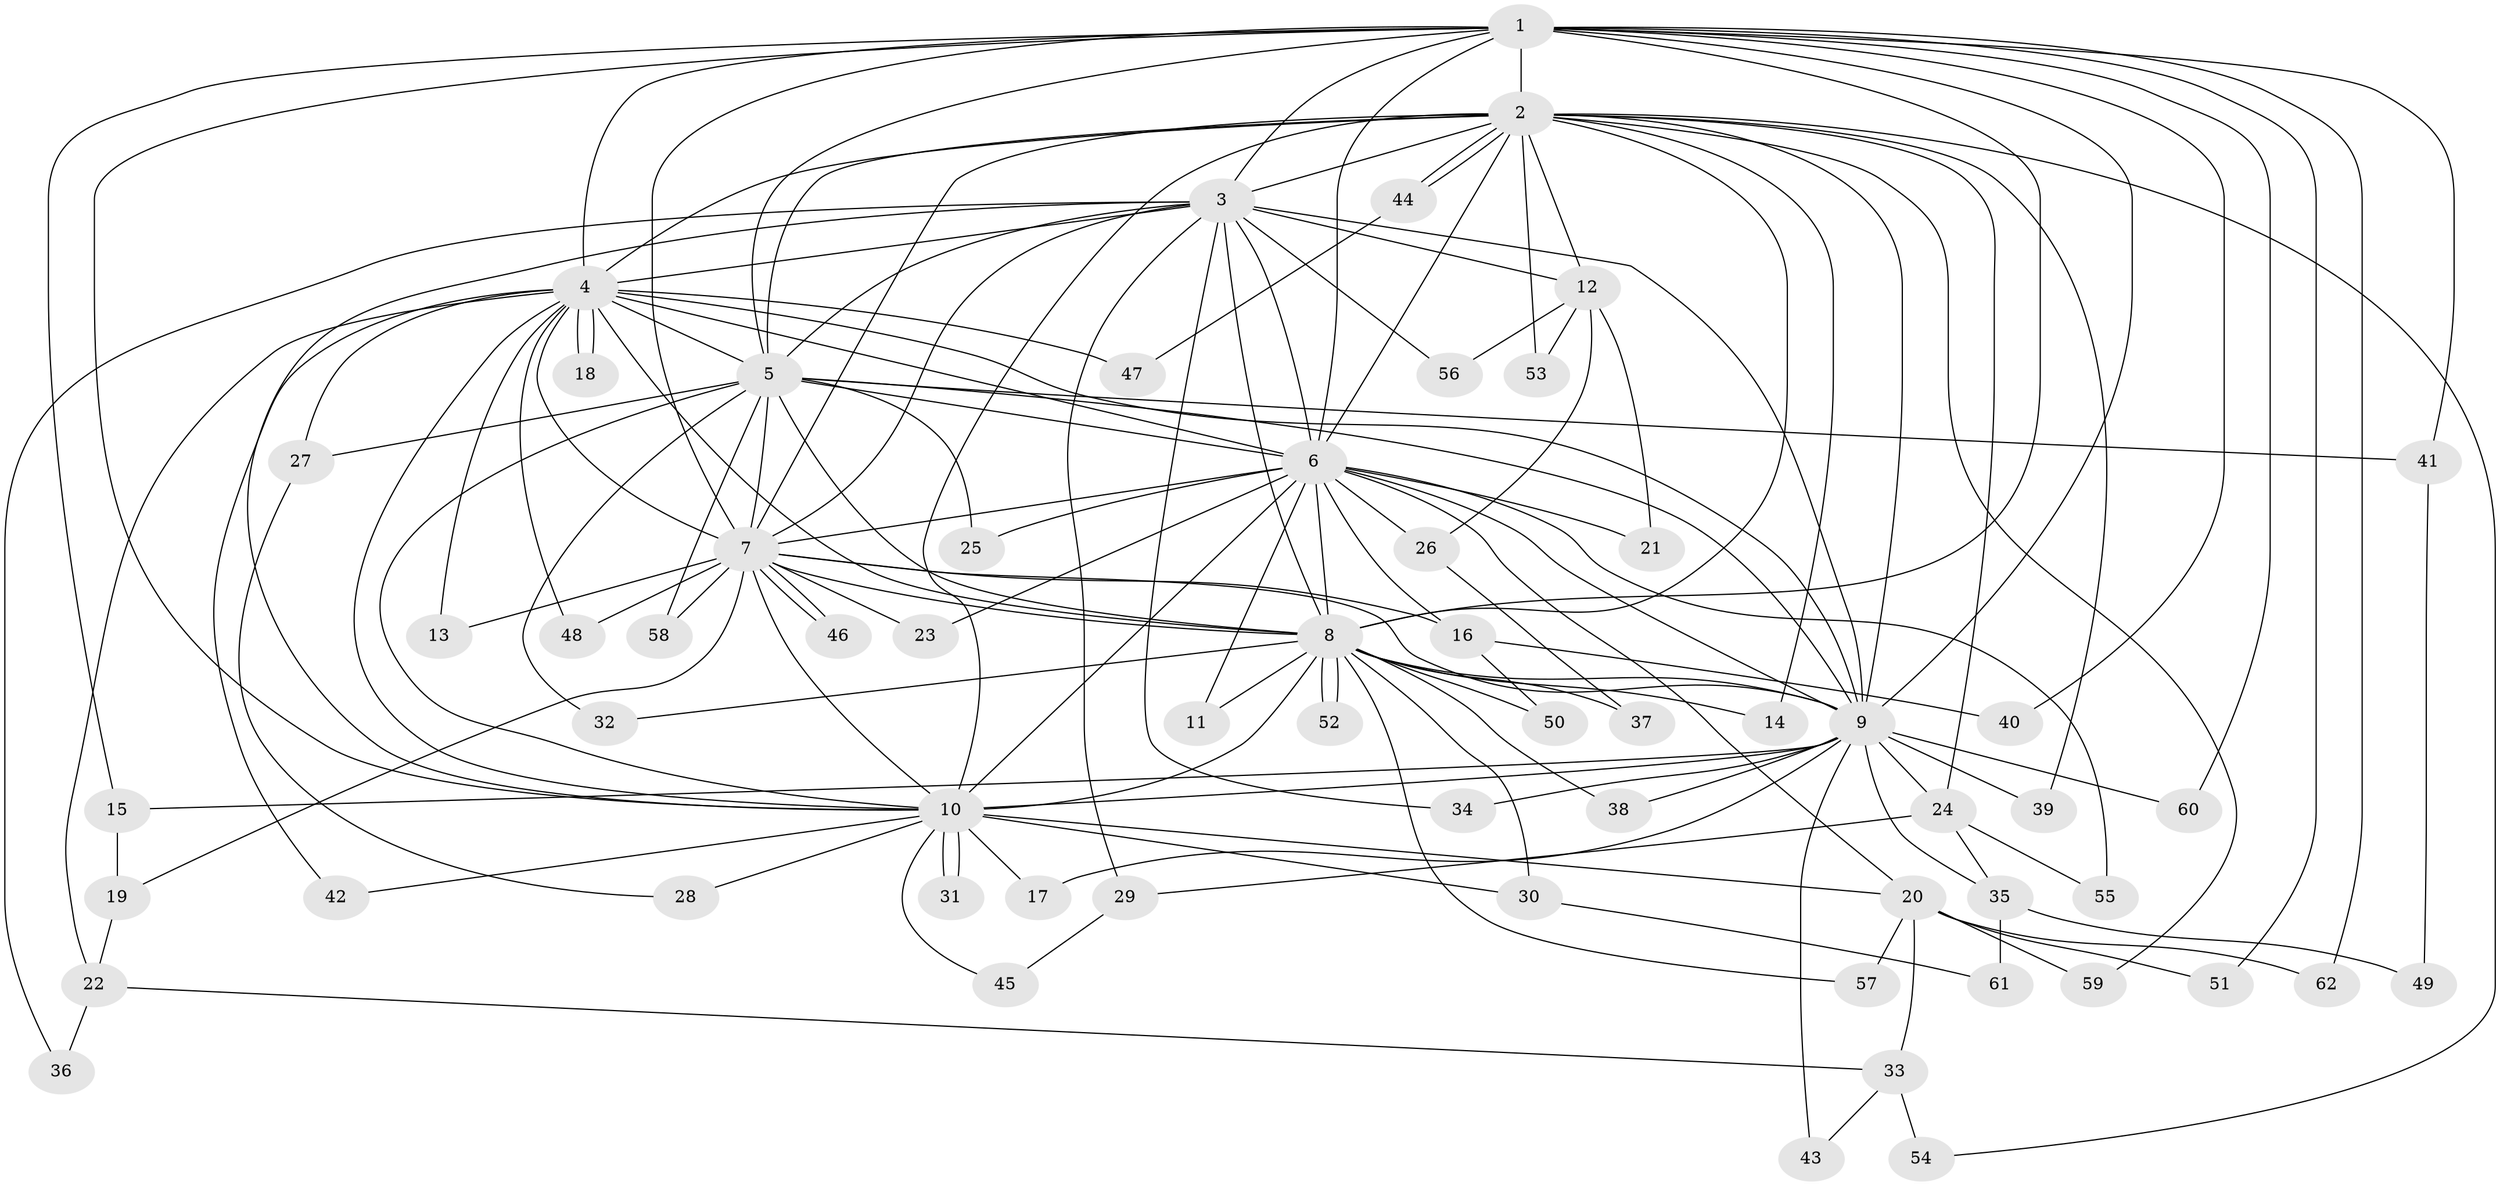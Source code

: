 // Generated by graph-tools (version 1.1) at 2025/25/03/09/25 03:25:40]
// undirected, 62 vertices, 149 edges
graph export_dot {
graph [start="1"]
  node [color=gray90,style=filled];
  1;
  2;
  3;
  4;
  5;
  6;
  7;
  8;
  9;
  10;
  11;
  12;
  13;
  14;
  15;
  16;
  17;
  18;
  19;
  20;
  21;
  22;
  23;
  24;
  25;
  26;
  27;
  28;
  29;
  30;
  31;
  32;
  33;
  34;
  35;
  36;
  37;
  38;
  39;
  40;
  41;
  42;
  43;
  44;
  45;
  46;
  47;
  48;
  49;
  50;
  51;
  52;
  53;
  54;
  55;
  56;
  57;
  58;
  59;
  60;
  61;
  62;
  1 -- 2;
  1 -- 3;
  1 -- 4;
  1 -- 5;
  1 -- 6;
  1 -- 7;
  1 -- 8;
  1 -- 9;
  1 -- 10;
  1 -- 15;
  1 -- 40;
  1 -- 41;
  1 -- 51;
  1 -- 60;
  1 -- 62;
  2 -- 3;
  2 -- 4;
  2 -- 5;
  2 -- 6;
  2 -- 7;
  2 -- 8;
  2 -- 9;
  2 -- 10;
  2 -- 12;
  2 -- 14;
  2 -- 24;
  2 -- 39;
  2 -- 44;
  2 -- 44;
  2 -- 53;
  2 -- 54;
  2 -- 59;
  3 -- 4;
  3 -- 5;
  3 -- 6;
  3 -- 7;
  3 -- 8;
  3 -- 9;
  3 -- 10;
  3 -- 12;
  3 -- 29;
  3 -- 34;
  3 -- 36;
  3 -- 56;
  4 -- 5;
  4 -- 6;
  4 -- 7;
  4 -- 8;
  4 -- 9;
  4 -- 10;
  4 -- 13;
  4 -- 18;
  4 -- 18;
  4 -- 22;
  4 -- 27;
  4 -- 42;
  4 -- 47;
  4 -- 48;
  5 -- 6;
  5 -- 7;
  5 -- 8;
  5 -- 9;
  5 -- 10;
  5 -- 25;
  5 -- 27;
  5 -- 32;
  5 -- 41;
  5 -- 58;
  6 -- 7;
  6 -- 8;
  6 -- 9;
  6 -- 10;
  6 -- 11;
  6 -- 16;
  6 -- 20;
  6 -- 21;
  6 -- 23;
  6 -- 25;
  6 -- 26;
  6 -- 55;
  7 -- 8;
  7 -- 9;
  7 -- 10;
  7 -- 13;
  7 -- 16;
  7 -- 19;
  7 -- 23;
  7 -- 46;
  7 -- 46;
  7 -- 48;
  7 -- 58;
  8 -- 9;
  8 -- 10;
  8 -- 11;
  8 -- 14;
  8 -- 30;
  8 -- 32;
  8 -- 37;
  8 -- 38;
  8 -- 50;
  8 -- 52;
  8 -- 52;
  8 -- 57;
  9 -- 10;
  9 -- 15;
  9 -- 17;
  9 -- 24;
  9 -- 34;
  9 -- 35;
  9 -- 38;
  9 -- 39;
  9 -- 43;
  9 -- 60;
  10 -- 17;
  10 -- 20;
  10 -- 28;
  10 -- 30;
  10 -- 31;
  10 -- 31;
  10 -- 42;
  10 -- 45;
  12 -- 21;
  12 -- 26;
  12 -- 53;
  12 -- 56;
  15 -- 19;
  16 -- 40;
  16 -- 50;
  19 -- 22;
  20 -- 33;
  20 -- 51;
  20 -- 57;
  20 -- 59;
  20 -- 62;
  22 -- 33;
  22 -- 36;
  24 -- 29;
  24 -- 35;
  24 -- 55;
  26 -- 37;
  27 -- 28;
  29 -- 45;
  30 -- 61;
  33 -- 43;
  33 -- 54;
  35 -- 49;
  35 -- 61;
  41 -- 49;
  44 -- 47;
}

